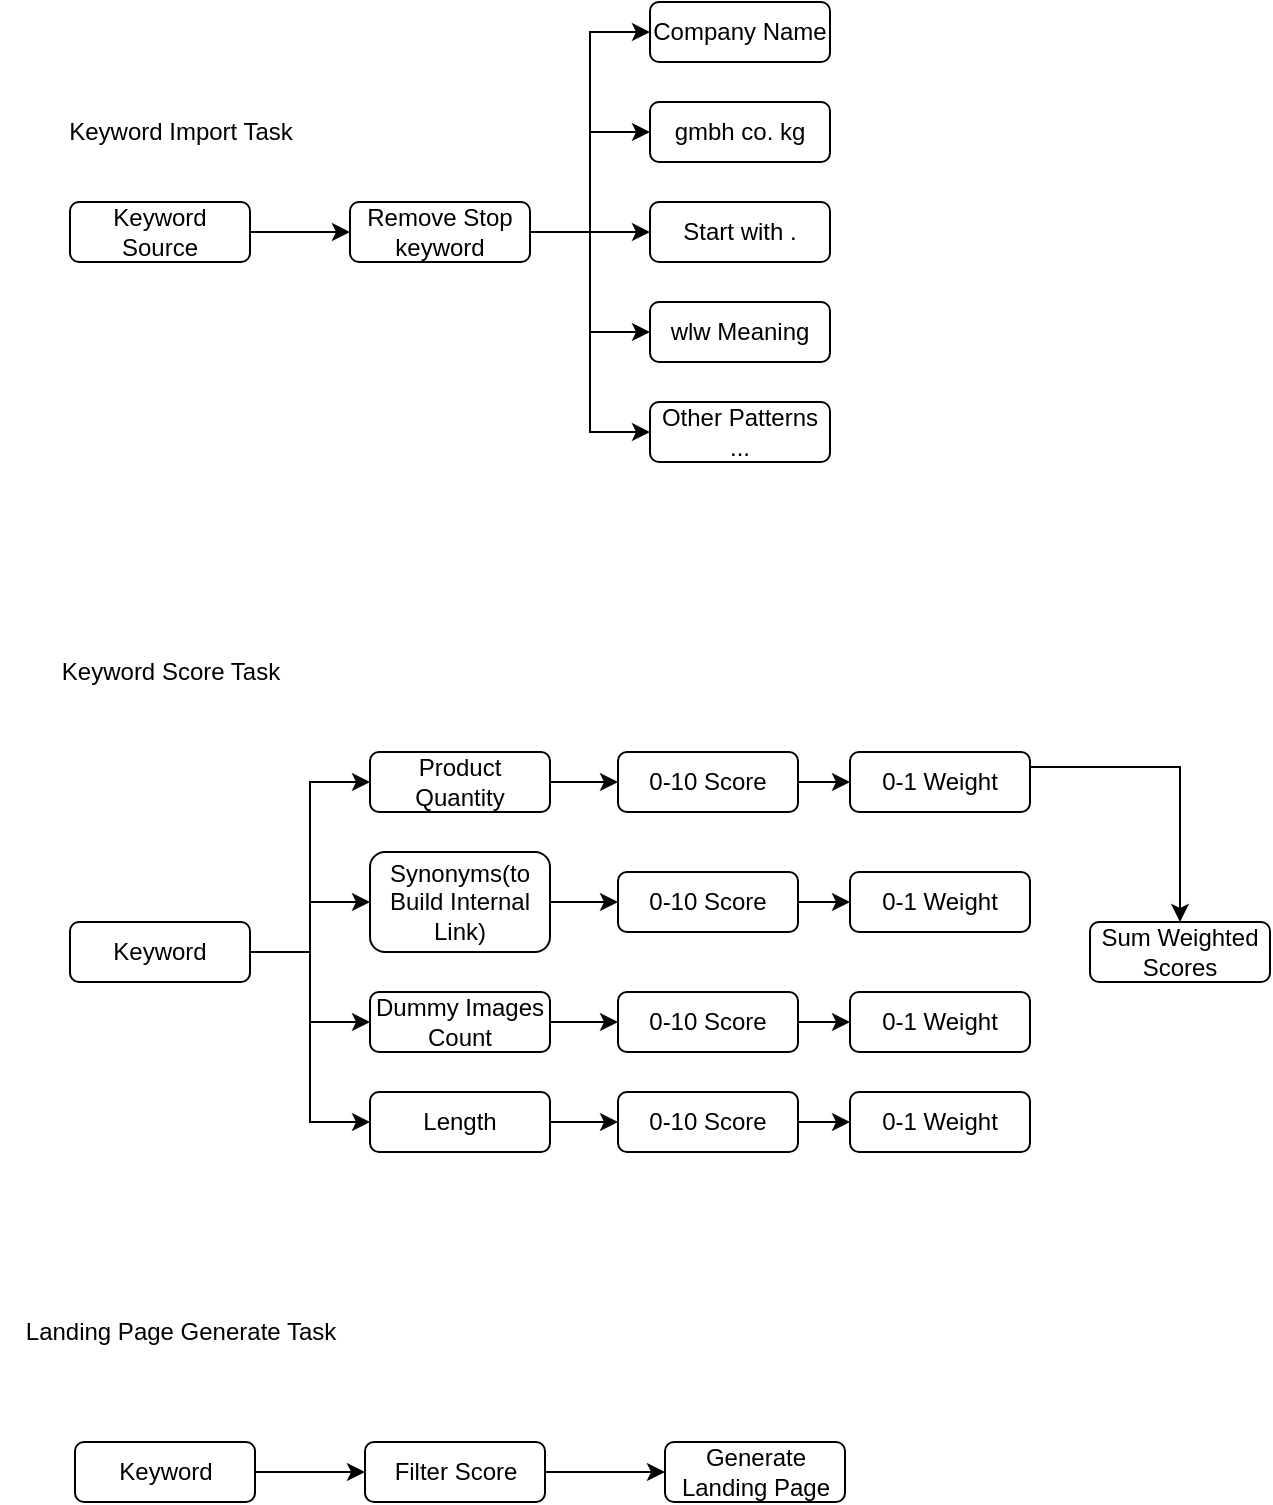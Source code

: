 <mxfile version="24.4.14" type="github">
  <diagram name="第 1 页" id="RqyQt31QMLiY9AaMsaX0">
    <mxGraphModel dx="1434" dy="673" grid="1" gridSize="10" guides="1" tooltips="1" connect="1" arrows="1" fold="1" page="1" pageScale="1" pageWidth="827" pageHeight="1169" math="0" shadow="0">
      <root>
        <mxCell id="0" />
        <mxCell id="1" parent="0" />
        <mxCell id="Hy2gJDIRRrg3xxTgYFUH-13" style="edgeStyle=orthogonalEdgeStyle;rounded=0;orthogonalLoop=1;jettySize=auto;html=1;exitX=1;exitY=0.5;exitDx=0;exitDy=0;entryX=0;entryY=0.5;entryDx=0;entryDy=0;" edge="1" parent="1" source="Hy2gJDIRRrg3xxTgYFUH-1" target="Hy2gJDIRRrg3xxTgYFUH-2">
          <mxGeometry relative="1" as="geometry" />
        </mxCell>
        <mxCell id="Hy2gJDIRRrg3xxTgYFUH-1" value="Keyword Source" style="rounded=1;whiteSpace=wrap;html=1;" vertex="1" parent="1">
          <mxGeometry x="50" y="210" width="90" height="30" as="geometry" />
        </mxCell>
        <mxCell id="Hy2gJDIRRrg3xxTgYFUH-28" style="edgeStyle=orthogonalEdgeStyle;rounded=0;orthogonalLoop=1;jettySize=auto;html=1;exitX=1;exitY=0.5;exitDx=0;exitDy=0;entryX=0;entryY=0.5;entryDx=0;entryDy=0;" edge="1" parent="1" source="Hy2gJDIRRrg3xxTgYFUH-2" target="Hy2gJDIRRrg3xxTgYFUH-5">
          <mxGeometry relative="1" as="geometry" />
        </mxCell>
        <mxCell id="Hy2gJDIRRrg3xxTgYFUH-31" style="edgeStyle=orthogonalEdgeStyle;rounded=0;orthogonalLoop=1;jettySize=auto;html=1;exitX=1;exitY=0.5;exitDx=0;exitDy=0;entryX=0;entryY=0.5;entryDx=0;entryDy=0;" edge="1" parent="1" source="Hy2gJDIRRrg3xxTgYFUH-2" target="Hy2gJDIRRrg3xxTgYFUH-8">
          <mxGeometry relative="1" as="geometry" />
        </mxCell>
        <mxCell id="Hy2gJDIRRrg3xxTgYFUH-33" style="edgeStyle=orthogonalEdgeStyle;rounded=0;orthogonalLoop=1;jettySize=auto;html=1;exitX=1;exitY=0.5;exitDx=0;exitDy=0;entryX=0;entryY=0.5;entryDx=0;entryDy=0;" edge="1" parent="1" source="Hy2gJDIRRrg3xxTgYFUH-2" target="Hy2gJDIRRrg3xxTgYFUH-32">
          <mxGeometry relative="1" as="geometry" />
        </mxCell>
        <mxCell id="Hy2gJDIRRrg3xxTgYFUH-35" style="edgeStyle=orthogonalEdgeStyle;rounded=0;orthogonalLoop=1;jettySize=auto;html=1;exitX=1;exitY=0.5;exitDx=0;exitDy=0;" edge="1" parent="1" source="Hy2gJDIRRrg3xxTgYFUH-2" target="Hy2gJDIRRrg3xxTgYFUH-7">
          <mxGeometry relative="1" as="geometry" />
        </mxCell>
        <mxCell id="Hy2gJDIRRrg3xxTgYFUH-36" style="edgeStyle=orthogonalEdgeStyle;rounded=0;orthogonalLoop=1;jettySize=auto;html=1;exitX=1;exitY=0.5;exitDx=0;exitDy=0;entryX=0;entryY=0.5;entryDx=0;entryDy=0;" edge="1" parent="1" source="Hy2gJDIRRrg3xxTgYFUH-2" target="Hy2gJDIRRrg3xxTgYFUH-6">
          <mxGeometry relative="1" as="geometry" />
        </mxCell>
        <mxCell id="Hy2gJDIRRrg3xxTgYFUH-2" value="Remove Stop keyword" style="rounded=1;whiteSpace=wrap;html=1;" vertex="1" parent="1">
          <mxGeometry x="190" y="210" width="90" height="30" as="geometry" />
        </mxCell>
        <mxCell id="Hy2gJDIRRrg3xxTgYFUH-58" style="edgeStyle=orthogonalEdgeStyle;rounded=0;orthogonalLoop=1;jettySize=auto;html=1;exitX=1;exitY=0.5;exitDx=0;exitDy=0;" edge="1" parent="1" source="Hy2gJDIRRrg3xxTgYFUH-4" target="Hy2gJDIRRrg3xxTgYFUH-56">
          <mxGeometry relative="1" as="geometry" />
        </mxCell>
        <mxCell id="Hy2gJDIRRrg3xxTgYFUH-4" value="Keyword" style="rounded=1;whiteSpace=wrap;html=1;" vertex="1" parent="1">
          <mxGeometry x="52.5" y="830" width="90" height="30" as="geometry" />
        </mxCell>
        <mxCell id="Hy2gJDIRRrg3xxTgYFUH-5" value="Company Name" style="rounded=1;whiteSpace=wrap;html=1;" vertex="1" parent="1">
          <mxGeometry x="340" y="110" width="90" height="30" as="geometry" />
        </mxCell>
        <mxCell id="Hy2gJDIRRrg3xxTgYFUH-6" value="gmbh co. kg" style="rounded=1;whiteSpace=wrap;html=1;" vertex="1" parent="1">
          <mxGeometry x="340" y="160" width="90" height="30" as="geometry" />
        </mxCell>
        <mxCell id="Hy2gJDIRRrg3xxTgYFUH-7" value="Start with ." style="rounded=1;whiteSpace=wrap;html=1;" vertex="1" parent="1">
          <mxGeometry x="340" y="210" width="90" height="30" as="geometry" />
        </mxCell>
        <mxCell id="Hy2gJDIRRrg3xxTgYFUH-8" value="wlw Meaning" style="rounded=1;whiteSpace=wrap;html=1;" vertex="1" parent="1">
          <mxGeometry x="340" y="260" width="90" height="30" as="geometry" />
        </mxCell>
        <mxCell id="Hy2gJDIRRrg3xxTgYFUH-46" style="edgeStyle=orthogonalEdgeStyle;rounded=0;orthogonalLoop=1;jettySize=auto;html=1;exitX=1;exitY=0.5;exitDx=0;exitDy=0;entryX=0;entryY=0.5;entryDx=0;entryDy=0;" edge="1" parent="1" source="Hy2gJDIRRrg3xxTgYFUH-9" target="Hy2gJDIRRrg3xxTgYFUH-27">
          <mxGeometry relative="1" as="geometry" />
        </mxCell>
        <mxCell id="Hy2gJDIRRrg3xxTgYFUH-9" value="Product Quantity" style="rounded=1;whiteSpace=wrap;html=1;" vertex="1" parent="1">
          <mxGeometry x="200" y="485" width="90" height="30" as="geometry" />
        </mxCell>
        <mxCell id="Hy2gJDIRRrg3xxTgYFUH-47" style="edgeStyle=orthogonalEdgeStyle;rounded=0;orthogonalLoop=1;jettySize=auto;html=1;exitX=1;exitY=0.5;exitDx=0;exitDy=0;entryX=0;entryY=0.5;entryDx=0;entryDy=0;" edge="1" parent="1" source="Hy2gJDIRRrg3xxTgYFUH-10" target="Hy2gJDIRRrg3xxTgYFUH-42">
          <mxGeometry relative="1" as="geometry" />
        </mxCell>
        <mxCell id="Hy2gJDIRRrg3xxTgYFUH-10" value="Synonyms(to Build Internal Link)" style="rounded=1;whiteSpace=wrap;html=1;" vertex="1" parent="1">
          <mxGeometry x="200" y="535" width="90" height="50" as="geometry" />
        </mxCell>
        <mxCell id="Hy2gJDIRRrg3xxTgYFUH-48" style="edgeStyle=orthogonalEdgeStyle;rounded=0;orthogonalLoop=1;jettySize=auto;html=1;exitX=1;exitY=0.5;exitDx=0;exitDy=0;entryX=0;entryY=0.5;entryDx=0;entryDy=0;" edge="1" parent="1" source="Hy2gJDIRRrg3xxTgYFUH-11" target="Hy2gJDIRRrg3xxTgYFUH-43">
          <mxGeometry relative="1" as="geometry" />
        </mxCell>
        <mxCell id="Hy2gJDIRRrg3xxTgYFUH-11" value="Dummy Images Count" style="rounded=1;whiteSpace=wrap;html=1;" vertex="1" parent="1">
          <mxGeometry x="200" y="605" width="90" height="30" as="geometry" />
        </mxCell>
        <mxCell id="Hy2gJDIRRrg3xxTgYFUH-49" style="edgeStyle=orthogonalEdgeStyle;rounded=0;orthogonalLoop=1;jettySize=auto;html=1;exitX=1;exitY=0.5;exitDx=0;exitDy=0;entryX=0;entryY=0.5;entryDx=0;entryDy=0;" edge="1" parent="1" source="Hy2gJDIRRrg3xxTgYFUH-12" target="Hy2gJDIRRrg3xxTgYFUH-44">
          <mxGeometry relative="1" as="geometry" />
        </mxCell>
        <mxCell id="Hy2gJDIRRrg3xxTgYFUH-12" value="Length" style="rounded=1;whiteSpace=wrap;html=1;" vertex="1" parent="1">
          <mxGeometry x="200" y="655" width="90" height="30" as="geometry" />
        </mxCell>
        <mxCell id="Hy2gJDIRRrg3xxTgYFUH-17" value="Keyword Import Task" style="text;html=1;align=center;verticalAlign=middle;resizable=0;points=[];autosize=1;strokeColor=none;fillColor=none;" vertex="1" parent="1">
          <mxGeometry x="35" y="160" width="140" height="30" as="geometry" />
        </mxCell>
        <mxCell id="Hy2gJDIRRrg3xxTgYFUH-18" value="Keyword Score Task" style="text;html=1;align=center;verticalAlign=middle;resizable=0;points=[];autosize=1;strokeColor=none;fillColor=none;" vertex="1" parent="1">
          <mxGeometry x="35" y="430" width="130" height="30" as="geometry" />
        </mxCell>
        <mxCell id="Hy2gJDIRRrg3xxTgYFUH-64" style="edgeStyle=orthogonalEdgeStyle;rounded=0;orthogonalLoop=1;jettySize=auto;html=1;exitX=1;exitY=0.5;exitDx=0;exitDy=0;entryX=0;entryY=0.5;entryDx=0;entryDy=0;" edge="1" parent="1" source="Hy2gJDIRRrg3xxTgYFUH-27" target="Hy2gJDIRRrg3xxTgYFUH-60">
          <mxGeometry relative="1" as="geometry" />
        </mxCell>
        <mxCell id="Hy2gJDIRRrg3xxTgYFUH-27" value="0-10 Score" style="rounded=1;whiteSpace=wrap;html=1;" vertex="1" parent="1">
          <mxGeometry x="324" y="485" width="90" height="30" as="geometry" />
        </mxCell>
        <mxCell id="Hy2gJDIRRrg3xxTgYFUH-32" value="Other Patterns ..." style="rounded=1;whiteSpace=wrap;html=1;" vertex="1" parent="1">
          <mxGeometry x="340" y="310" width="90" height="30" as="geometry" />
        </mxCell>
        <mxCell id="Hy2gJDIRRrg3xxTgYFUH-38" style="edgeStyle=orthogonalEdgeStyle;rounded=0;orthogonalLoop=1;jettySize=auto;html=1;exitX=1;exitY=0.5;exitDx=0;exitDy=0;entryX=0;entryY=0.5;entryDx=0;entryDy=0;" edge="1" parent="1" source="Hy2gJDIRRrg3xxTgYFUH-37" target="Hy2gJDIRRrg3xxTgYFUH-9">
          <mxGeometry relative="1" as="geometry" />
        </mxCell>
        <mxCell id="Hy2gJDIRRrg3xxTgYFUH-39" style="edgeStyle=orthogonalEdgeStyle;rounded=0;orthogonalLoop=1;jettySize=auto;html=1;exitX=1;exitY=0.5;exitDx=0;exitDy=0;" edge="1" parent="1" source="Hy2gJDIRRrg3xxTgYFUH-37" target="Hy2gJDIRRrg3xxTgYFUH-10">
          <mxGeometry relative="1" as="geometry" />
        </mxCell>
        <mxCell id="Hy2gJDIRRrg3xxTgYFUH-40" style="edgeStyle=orthogonalEdgeStyle;rounded=0;orthogonalLoop=1;jettySize=auto;html=1;exitX=1;exitY=0.5;exitDx=0;exitDy=0;entryX=0;entryY=0.5;entryDx=0;entryDy=0;" edge="1" parent="1" source="Hy2gJDIRRrg3xxTgYFUH-37" target="Hy2gJDIRRrg3xxTgYFUH-11">
          <mxGeometry relative="1" as="geometry" />
        </mxCell>
        <mxCell id="Hy2gJDIRRrg3xxTgYFUH-41" style="edgeStyle=orthogonalEdgeStyle;rounded=0;orthogonalLoop=1;jettySize=auto;html=1;exitX=1;exitY=0.5;exitDx=0;exitDy=0;entryX=0;entryY=0.5;entryDx=0;entryDy=0;" edge="1" parent="1" source="Hy2gJDIRRrg3xxTgYFUH-37" target="Hy2gJDIRRrg3xxTgYFUH-12">
          <mxGeometry relative="1" as="geometry" />
        </mxCell>
        <mxCell id="Hy2gJDIRRrg3xxTgYFUH-37" value="Keyword" style="rounded=1;whiteSpace=wrap;html=1;" vertex="1" parent="1">
          <mxGeometry x="50" y="570" width="90" height="30" as="geometry" />
        </mxCell>
        <mxCell id="Hy2gJDIRRrg3xxTgYFUH-65" style="edgeStyle=orthogonalEdgeStyle;rounded=0;orthogonalLoop=1;jettySize=auto;html=1;exitX=1;exitY=0.5;exitDx=0;exitDy=0;" edge="1" parent="1" source="Hy2gJDIRRrg3xxTgYFUH-42" target="Hy2gJDIRRrg3xxTgYFUH-61">
          <mxGeometry relative="1" as="geometry" />
        </mxCell>
        <mxCell id="Hy2gJDIRRrg3xxTgYFUH-42" value="0-10 Score" style="rounded=1;whiteSpace=wrap;html=1;" vertex="1" parent="1">
          <mxGeometry x="324" y="545" width="90" height="30" as="geometry" />
        </mxCell>
        <mxCell id="Hy2gJDIRRrg3xxTgYFUH-66" style="edgeStyle=orthogonalEdgeStyle;rounded=0;orthogonalLoop=1;jettySize=auto;html=1;exitX=1;exitY=0.5;exitDx=0;exitDy=0;entryX=0;entryY=0.5;entryDx=0;entryDy=0;" edge="1" parent="1" source="Hy2gJDIRRrg3xxTgYFUH-43" target="Hy2gJDIRRrg3xxTgYFUH-62">
          <mxGeometry relative="1" as="geometry" />
        </mxCell>
        <mxCell id="Hy2gJDIRRrg3xxTgYFUH-43" value="0-10 Score" style="rounded=1;whiteSpace=wrap;html=1;" vertex="1" parent="1">
          <mxGeometry x="324" y="605" width="90" height="30" as="geometry" />
        </mxCell>
        <mxCell id="Hy2gJDIRRrg3xxTgYFUH-67" style="edgeStyle=orthogonalEdgeStyle;rounded=0;orthogonalLoop=1;jettySize=auto;html=1;exitX=1;exitY=0.5;exitDx=0;exitDy=0;entryX=0;entryY=0.5;entryDx=0;entryDy=0;" edge="1" parent="1" source="Hy2gJDIRRrg3xxTgYFUH-44" target="Hy2gJDIRRrg3xxTgYFUH-63">
          <mxGeometry relative="1" as="geometry" />
        </mxCell>
        <mxCell id="Hy2gJDIRRrg3xxTgYFUH-44" value="0-10 Score" style="rounded=1;whiteSpace=wrap;html=1;" vertex="1" parent="1">
          <mxGeometry x="324" y="655" width="90" height="30" as="geometry" />
        </mxCell>
        <mxCell id="Hy2gJDIRRrg3xxTgYFUH-45" value="Sum Weighted Scores" style="rounded=1;whiteSpace=wrap;html=1;" vertex="1" parent="1">
          <mxGeometry x="560" y="570" width="90" height="30" as="geometry" />
        </mxCell>
        <mxCell id="Hy2gJDIRRrg3xxTgYFUH-55" value="Landing Page Generate Task" style="text;html=1;align=center;verticalAlign=middle;resizable=0;points=[];autosize=1;strokeColor=none;fillColor=none;" vertex="1" parent="1">
          <mxGeometry x="15" y="760" width="180" height="30" as="geometry" />
        </mxCell>
        <mxCell id="Hy2gJDIRRrg3xxTgYFUH-59" style="edgeStyle=orthogonalEdgeStyle;rounded=0;orthogonalLoop=1;jettySize=auto;html=1;exitX=1;exitY=0.5;exitDx=0;exitDy=0;" edge="1" parent="1" source="Hy2gJDIRRrg3xxTgYFUH-56" target="Hy2gJDIRRrg3xxTgYFUH-57">
          <mxGeometry relative="1" as="geometry" />
        </mxCell>
        <mxCell id="Hy2gJDIRRrg3xxTgYFUH-56" value="Filter Score" style="rounded=1;whiteSpace=wrap;html=1;" vertex="1" parent="1">
          <mxGeometry x="197.5" y="830" width="90" height="30" as="geometry" />
        </mxCell>
        <mxCell id="Hy2gJDIRRrg3xxTgYFUH-57" value="Generate Landing Page" style="rounded=1;whiteSpace=wrap;html=1;" vertex="1" parent="1">
          <mxGeometry x="347.5" y="830" width="90" height="30" as="geometry" />
        </mxCell>
        <mxCell id="Hy2gJDIRRrg3xxTgYFUH-68" style="edgeStyle=orthogonalEdgeStyle;rounded=0;orthogonalLoop=1;jettySize=auto;html=1;exitX=1;exitY=0.25;exitDx=0;exitDy=0;entryX=0.5;entryY=0;entryDx=0;entryDy=0;" edge="1" parent="1" source="Hy2gJDIRRrg3xxTgYFUH-60" target="Hy2gJDIRRrg3xxTgYFUH-45">
          <mxGeometry relative="1" as="geometry" />
        </mxCell>
        <mxCell id="Hy2gJDIRRrg3xxTgYFUH-60" value="0-1 Weight" style="rounded=1;whiteSpace=wrap;html=1;" vertex="1" parent="1">
          <mxGeometry x="440" y="485" width="90" height="30" as="geometry" />
        </mxCell>
        <mxCell id="Hy2gJDIRRrg3xxTgYFUH-61" value="0-1 Weight" style="rounded=1;whiteSpace=wrap;html=1;" vertex="1" parent="1">
          <mxGeometry x="440" y="545" width="90" height="30" as="geometry" />
        </mxCell>
        <mxCell id="Hy2gJDIRRrg3xxTgYFUH-62" value="0-1 Weight" style="rounded=1;whiteSpace=wrap;html=1;" vertex="1" parent="1">
          <mxGeometry x="440" y="605" width="90" height="30" as="geometry" />
        </mxCell>
        <mxCell id="Hy2gJDIRRrg3xxTgYFUH-63" value="0-1 Weight" style="rounded=1;whiteSpace=wrap;html=1;" vertex="1" parent="1">
          <mxGeometry x="440" y="655" width="90" height="30" as="geometry" />
        </mxCell>
      </root>
    </mxGraphModel>
  </diagram>
</mxfile>
